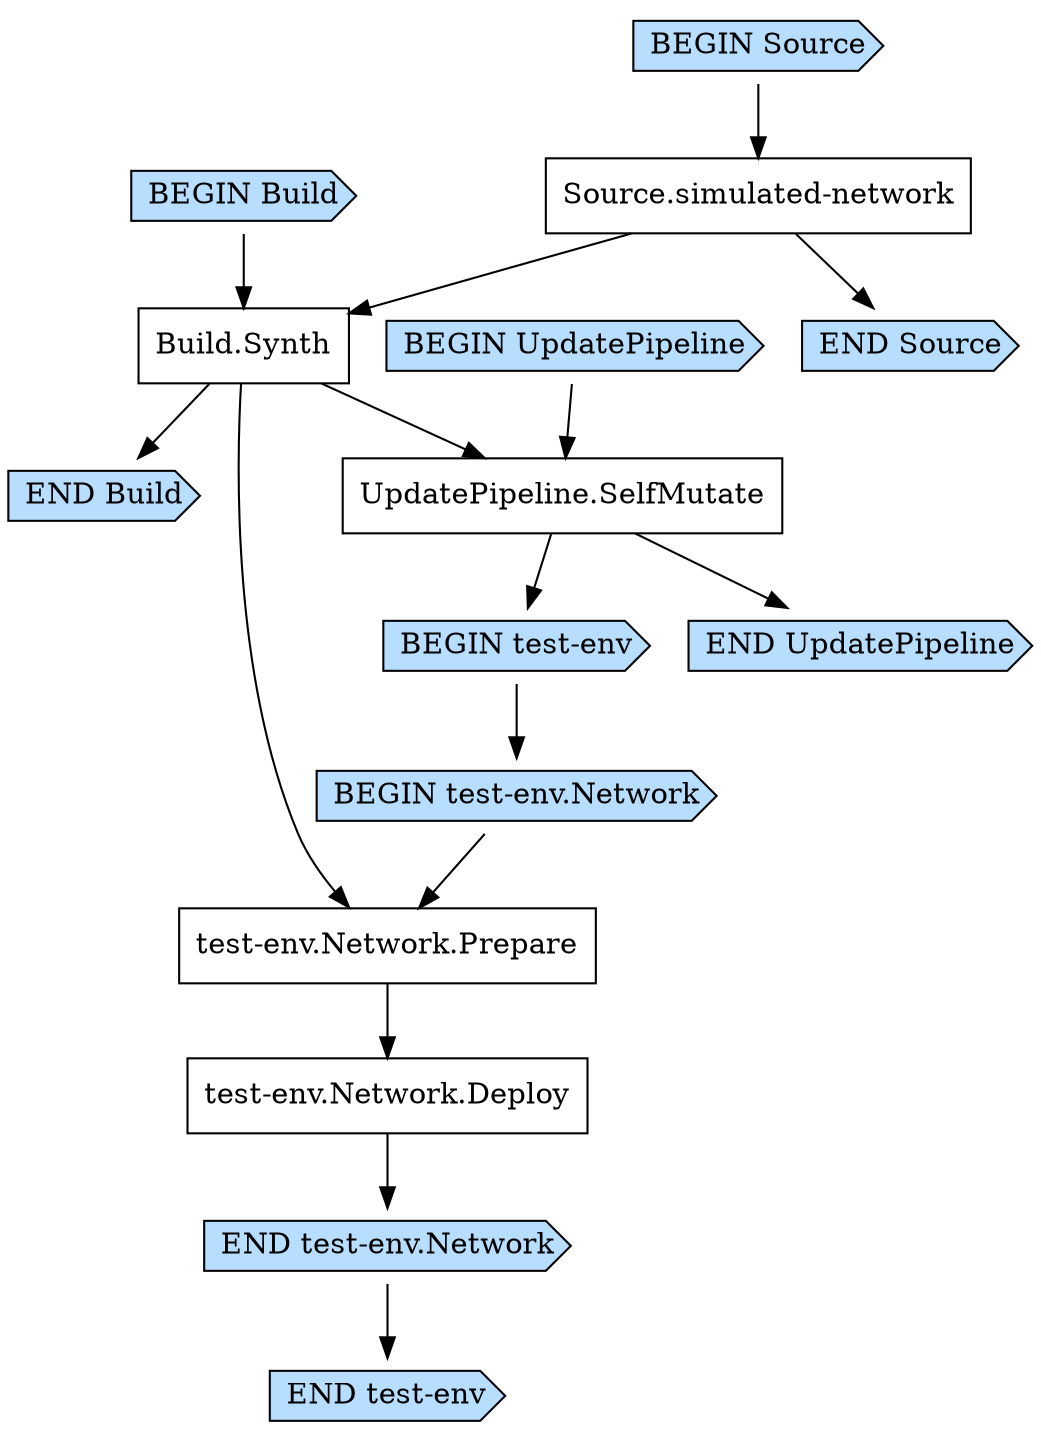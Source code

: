 digraph G {
  # Arrows represent an "unlocks" relationship (opposite of dependency). So chosen
  # because the layout looks more natural that way.
  # To represent subgraph dependencies, subgraphs are represented by BEGIN/END nodes.
  # To render: `dot -Tsvg CdkPipelineSimulatedCorporateNetworkStacksimulatednetwork7222D7FE.dot > graph.svg`, open in a browser.
  node [shape="box"];
"BEGIN Build" [shape="cds", style="filled", fillcolor="#b7deff"];
"END Build" [shape="cds", style="filled", fillcolor="#b7deff"];
"Build.Synth";
"Source.simulated-network" -> "Build.Synth";
"BEGIN Build" -> "Build.Synth";
"Build.Synth" -> "END Build";
"BEGIN UpdatePipeline" [shape="cds", style="filled", fillcolor="#b7deff"];
"END UpdatePipeline" [shape="cds", style="filled", fillcolor="#b7deff"];
"UpdatePipeline.SelfMutate";
"Build.Synth" -> "UpdatePipeline.SelfMutate";
"BEGIN UpdatePipeline" -> "UpdatePipeline.SelfMutate";
"UpdatePipeline.SelfMutate" -> "END UpdatePipeline";
"BEGIN test-env" [shape="cds", style="filled", fillcolor="#b7deff"];
"END test-env" [shape="cds", style="filled", fillcolor="#b7deff"];
"UpdatePipeline.SelfMutate" -> "BEGIN test-env";
"BEGIN test-env.Network" [shape="cds", style="filled", fillcolor="#b7deff"];
"END test-env.Network" [shape="cds", style="filled", fillcolor="#b7deff"];
"test-env.Network.Deploy";
"test-env.Network.Prepare" -> "test-env.Network.Deploy";
"test-env.Network.Prepare";
"Build.Synth" -> "test-env.Network.Prepare";
"BEGIN test-env.Network" -> "test-env.Network.Prepare";
"test-env.Network.Deploy" -> "END test-env.Network";
"BEGIN test-env" -> "BEGIN test-env.Network";
"END test-env.Network" -> "END test-env";
"BEGIN Source" [shape="cds", style="filled", fillcolor="#b7deff"];
"END Source" [shape="cds", style="filled", fillcolor="#b7deff"];
"Source.simulated-network";
"BEGIN Source" -> "Source.simulated-network";
"Source.simulated-network" -> "END Source";
}